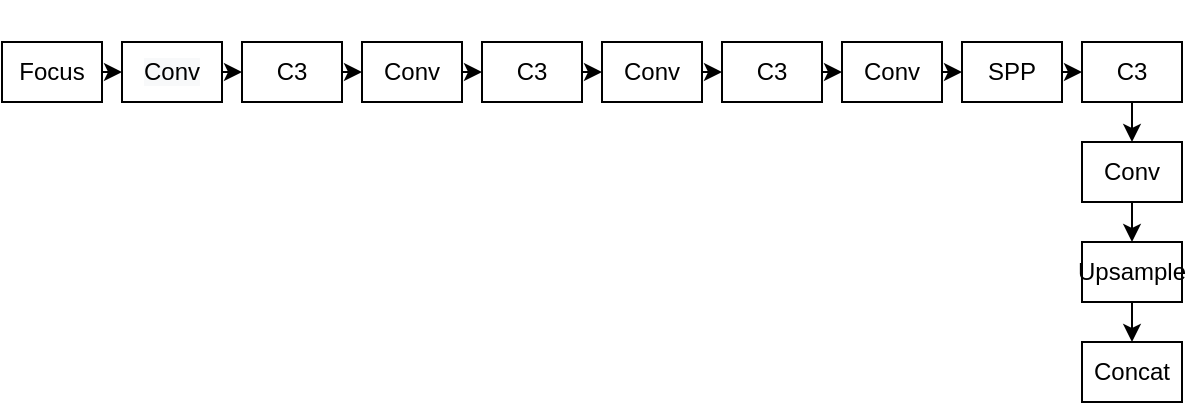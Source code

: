 <mxfile version="14.7.6" type="github">
  <diagram id="rgXGJKLDqk3VPdyQ6K0S" name="Page-1">
    <mxGraphModel dx="1231" dy="547" grid="1" gridSize="10" guides="1" tooltips="1" connect="1" arrows="1" fold="1" page="1" pageScale="1" pageWidth="827" pageHeight="1169" math="0" shadow="0">
      <root>
        <mxCell id="0" />
        <mxCell id="1" parent="0" />
        <mxCell id="GDlKmXdOxEGopHSuAZpT-6" style="edgeStyle=orthogonalEdgeStyle;rounded=0;orthogonalLoop=1;jettySize=auto;html=1;exitX=1;exitY=0.5;exitDx=0;exitDy=0;entryX=0;entryY=0.5;entryDx=0;entryDy=0;" parent="1" source="GDlKmXdOxEGopHSuAZpT-1" target="GDlKmXdOxEGopHSuAZpT-2" edge="1">
          <mxGeometry relative="1" as="geometry" />
        </mxCell>
        <mxCell id="GDlKmXdOxEGopHSuAZpT-1" value="Focus" style="rounded=0;whiteSpace=wrap;html=1;" parent="1" vertex="1">
          <mxGeometry x="80" y="90" width="50" height="30" as="geometry" />
        </mxCell>
        <mxCell id="GDlKmXdOxEGopHSuAZpT-11" style="edgeStyle=orthogonalEdgeStyle;rounded=0;orthogonalLoop=1;jettySize=auto;html=1;exitX=1;exitY=0.5;exitDx=0;exitDy=0;entryX=0;entryY=0.5;entryDx=0;entryDy=0;" parent="1" source="GDlKmXdOxEGopHSuAZpT-2" target="GDlKmXdOxEGopHSuAZpT-8" edge="1">
          <mxGeometry relative="1" as="geometry" />
        </mxCell>
        <mxCell id="GDlKmXdOxEGopHSuAZpT-2" value="&#xa;&#xa;&lt;span style=&quot;color: rgb(0, 0, 0); font-family: helvetica; font-size: 12px; font-style: normal; font-weight: 400; letter-spacing: normal; text-align: center; text-indent: 0px; text-transform: none; word-spacing: 0px; background-color: rgb(248, 249, 250); display: inline; float: none;&quot;&gt;Conv&lt;/span&gt;&#xa;&#xa;" style="rounded=0;whiteSpace=wrap;html=1;" parent="1" vertex="1">
          <mxGeometry x="140" y="90" width="50" height="30" as="geometry" />
        </mxCell>
        <mxCell id="GDlKmXdOxEGopHSuAZpT-12" style="edgeStyle=orthogonalEdgeStyle;rounded=0;orthogonalLoop=1;jettySize=auto;html=1;exitX=1;exitY=0.5;exitDx=0;exitDy=0;entryX=0;entryY=0.5;entryDx=0;entryDy=0;" parent="1" source="GDlKmXdOxEGopHSuAZpT-8" target="GDlKmXdOxEGopHSuAZpT-9" edge="1">
          <mxGeometry relative="1" as="geometry" />
        </mxCell>
        <mxCell id="GDlKmXdOxEGopHSuAZpT-8" value="C3" style="rounded=0;whiteSpace=wrap;html=1;" parent="1" vertex="1">
          <mxGeometry x="200" y="90" width="50" height="30" as="geometry" />
        </mxCell>
        <mxCell id="GDlKmXdOxEGopHSuAZpT-13" style="edgeStyle=orthogonalEdgeStyle;rounded=0;orthogonalLoop=1;jettySize=auto;html=1;exitX=1;exitY=0.5;exitDx=0;exitDy=0;entryX=0;entryY=0.5;entryDx=0;entryDy=0;" parent="1" source="GDlKmXdOxEGopHSuAZpT-9" target="GDlKmXdOxEGopHSuAZpT-10" edge="1">
          <mxGeometry relative="1" as="geometry" />
        </mxCell>
        <mxCell id="GDlKmXdOxEGopHSuAZpT-9" value="Conv" style="rounded=0;whiteSpace=wrap;html=1;" parent="1" vertex="1">
          <mxGeometry x="260" y="90" width="50" height="30" as="geometry" />
        </mxCell>
        <mxCell id="2KB3TgUeK2hknvhq2ADO-1" style="edgeStyle=orthogonalEdgeStyle;rounded=0;orthogonalLoop=1;jettySize=auto;html=1;exitX=1;exitY=0.5;exitDx=0;exitDy=0;entryX=0;entryY=0.5;entryDx=0;entryDy=0;" edge="1" parent="1" source="GDlKmXdOxEGopHSuAZpT-10" target="GDlKmXdOxEGopHSuAZpT-14">
          <mxGeometry relative="1" as="geometry" />
        </mxCell>
        <mxCell id="GDlKmXdOxEGopHSuAZpT-10" value="C3" style="rounded=0;whiteSpace=wrap;html=1;" parent="1" vertex="1">
          <mxGeometry x="320" y="90" width="50" height="30" as="geometry" />
        </mxCell>
        <mxCell id="2KB3TgUeK2hknvhq2ADO-3" style="edgeStyle=orthogonalEdgeStyle;rounded=0;orthogonalLoop=1;jettySize=auto;html=1;exitX=1;exitY=0.5;exitDx=0;exitDy=0;entryX=0;entryY=0.5;entryDx=0;entryDy=0;" edge="1" parent="1" source="GDlKmXdOxEGopHSuAZpT-14" target="2KB3TgUeK2hknvhq2ADO-2">
          <mxGeometry relative="1" as="geometry" />
        </mxCell>
        <mxCell id="GDlKmXdOxEGopHSuAZpT-14" value="Conv" style="rounded=0;whiteSpace=wrap;html=1;" parent="1" vertex="1">
          <mxGeometry x="380" y="90" width="50" height="30" as="geometry" />
        </mxCell>
        <mxCell id="2KB3TgUeK2hknvhq2ADO-5" style="edgeStyle=orthogonalEdgeStyle;rounded=0;orthogonalLoop=1;jettySize=auto;html=1;exitX=1;exitY=0.5;exitDx=0;exitDy=0;entryX=0;entryY=0.5;entryDx=0;entryDy=0;" edge="1" parent="1" source="2KB3TgUeK2hknvhq2ADO-2" target="2KB3TgUeK2hknvhq2ADO-4">
          <mxGeometry relative="1" as="geometry" />
        </mxCell>
        <mxCell id="2KB3TgUeK2hknvhq2ADO-2" value="C3" style="rounded=0;whiteSpace=wrap;html=1;" vertex="1" parent="1">
          <mxGeometry x="440" y="90" width="50" height="30" as="geometry" />
        </mxCell>
        <mxCell id="2KB3TgUeK2hknvhq2ADO-7" style="edgeStyle=orthogonalEdgeStyle;rounded=0;orthogonalLoop=1;jettySize=auto;html=1;exitX=1;exitY=0.5;exitDx=0;exitDy=0;entryX=0;entryY=0.5;entryDx=0;entryDy=0;" edge="1" parent="1" source="2KB3TgUeK2hknvhq2ADO-4" target="2KB3TgUeK2hknvhq2ADO-6">
          <mxGeometry relative="1" as="geometry" />
        </mxCell>
        <mxCell id="2KB3TgUeK2hknvhq2ADO-4" value="Conv" style="rounded=0;whiteSpace=wrap;html=1;" vertex="1" parent="1">
          <mxGeometry x="500" y="90" width="50" height="30" as="geometry" />
        </mxCell>
        <mxCell id="2KB3TgUeK2hknvhq2ADO-9" style="edgeStyle=orthogonalEdgeStyle;rounded=0;orthogonalLoop=1;jettySize=auto;html=1;exitX=1;exitY=0.5;exitDx=0;exitDy=0;entryX=0;entryY=0.5;entryDx=0;entryDy=0;" edge="1" parent="1" source="2KB3TgUeK2hknvhq2ADO-6" target="2KB3TgUeK2hknvhq2ADO-8">
          <mxGeometry relative="1" as="geometry" />
        </mxCell>
        <mxCell id="2KB3TgUeK2hknvhq2ADO-6" value="SPP" style="rounded=0;whiteSpace=wrap;html=1;" vertex="1" parent="1">
          <mxGeometry x="560" y="90" width="50" height="30" as="geometry" />
        </mxCell>
        <mxCell id="2KB3TgUeK2hknvhq2ADO-11" style="edgeStyle=orthogonalEdgeStyle;rounded=0;orthogonalLoop=1;jettySize=auto;html=1;exitX=0.5;exitY=1;exitDx=0;exitDy=0;entryX=0.5;entryY=0;entryDx=0;entryDy=0;" edge="1" parent="1" source="2KB3TgUeK2hknvhq2ADO-8" target="2KB3TgUeK2hknvhq2ADO-10">
          <mxGeometry relative="1" as="geometry" />
        </mxCell>
        <mxCell id="2KB3TgUeK2hknvhq2ADO-8" value="C3" style="rounded=0;whiteSpace=wrap;html=1;" vertex="1" parent="1">
          <mxGeometry x="620" y="90" width="50" height="30" as="geometry" />
        </mxCell>
        <mxCell id="2KB3TgUeK2hknvhq2ADO-13" style="edgeStyle=orthogonalEdgeStyle;rounded=0;orthogonalLoop=1;jettySize=auto;html=1;exitX=0.5;exitY=1;exitDx=0;exitDy=0;entryX=0.5;entryY=0;entryDx=0;entryDy=0;" edge="1" parent="1" source="2KB3TgUeK2hknvhq2ADO-10" target="2KB3TgUeK2hknvhq2ADO-12">
          <mxGeometry relative="1" as="geometry" />
        </mxCell>
        <mxCell id="2KB3TgUeK2hknvhq2ADO-10" value="Conv" style="rounded=0;whiteSpace=wrap;html=1;" vertex="1" parent="1">
          <mxGeometry x="620" y="140" width="50" height="30" as="geometry" />
        </mxCell>
        <mxCell id="2KB3TgUeK2hknvhq2ADO-17" style="edgeStyle=orthogonalEdgeStyle;rounded=0;orthogonalLoop=1;jettySize=auto;html=1;exitX=0.5;exitY=1;exitDx=0;exitDy=0;entryX=0.5;entryY=0;entryDx=0;entryDy=0;" edge="1" parent="1" source="2KB3TgUeK2hknvhq2ADO-12" target="2KB3TgUeK2hknvhq2ADO-14">
          <mxGeometry relative="1" as="geometry" />
        </mxCell>
        <mxCell id="2KB3TgUeK2hknvhq2ADO-12" value="Upsample" style="rounded=0;whiteSpace=wrap;html=1;" vertex="1" parent="1">
          <mxGeometry x="620" y="190" width="50" height="30" as="geometry" />
        </mxCell>
        <mxCell id="2KB3TgUeK2hknvhq2ADO-14" value="Concat" style="rounded=0;whiteSpace=wrap;html=1;" vertex="1" parent="1">
          <mxGeometry x="620" y="240" width="50" height="30" as="geometry" />
        </mxCell>
      </root>
    </mxGraphModel>
  </diagram>
</mxfile>
